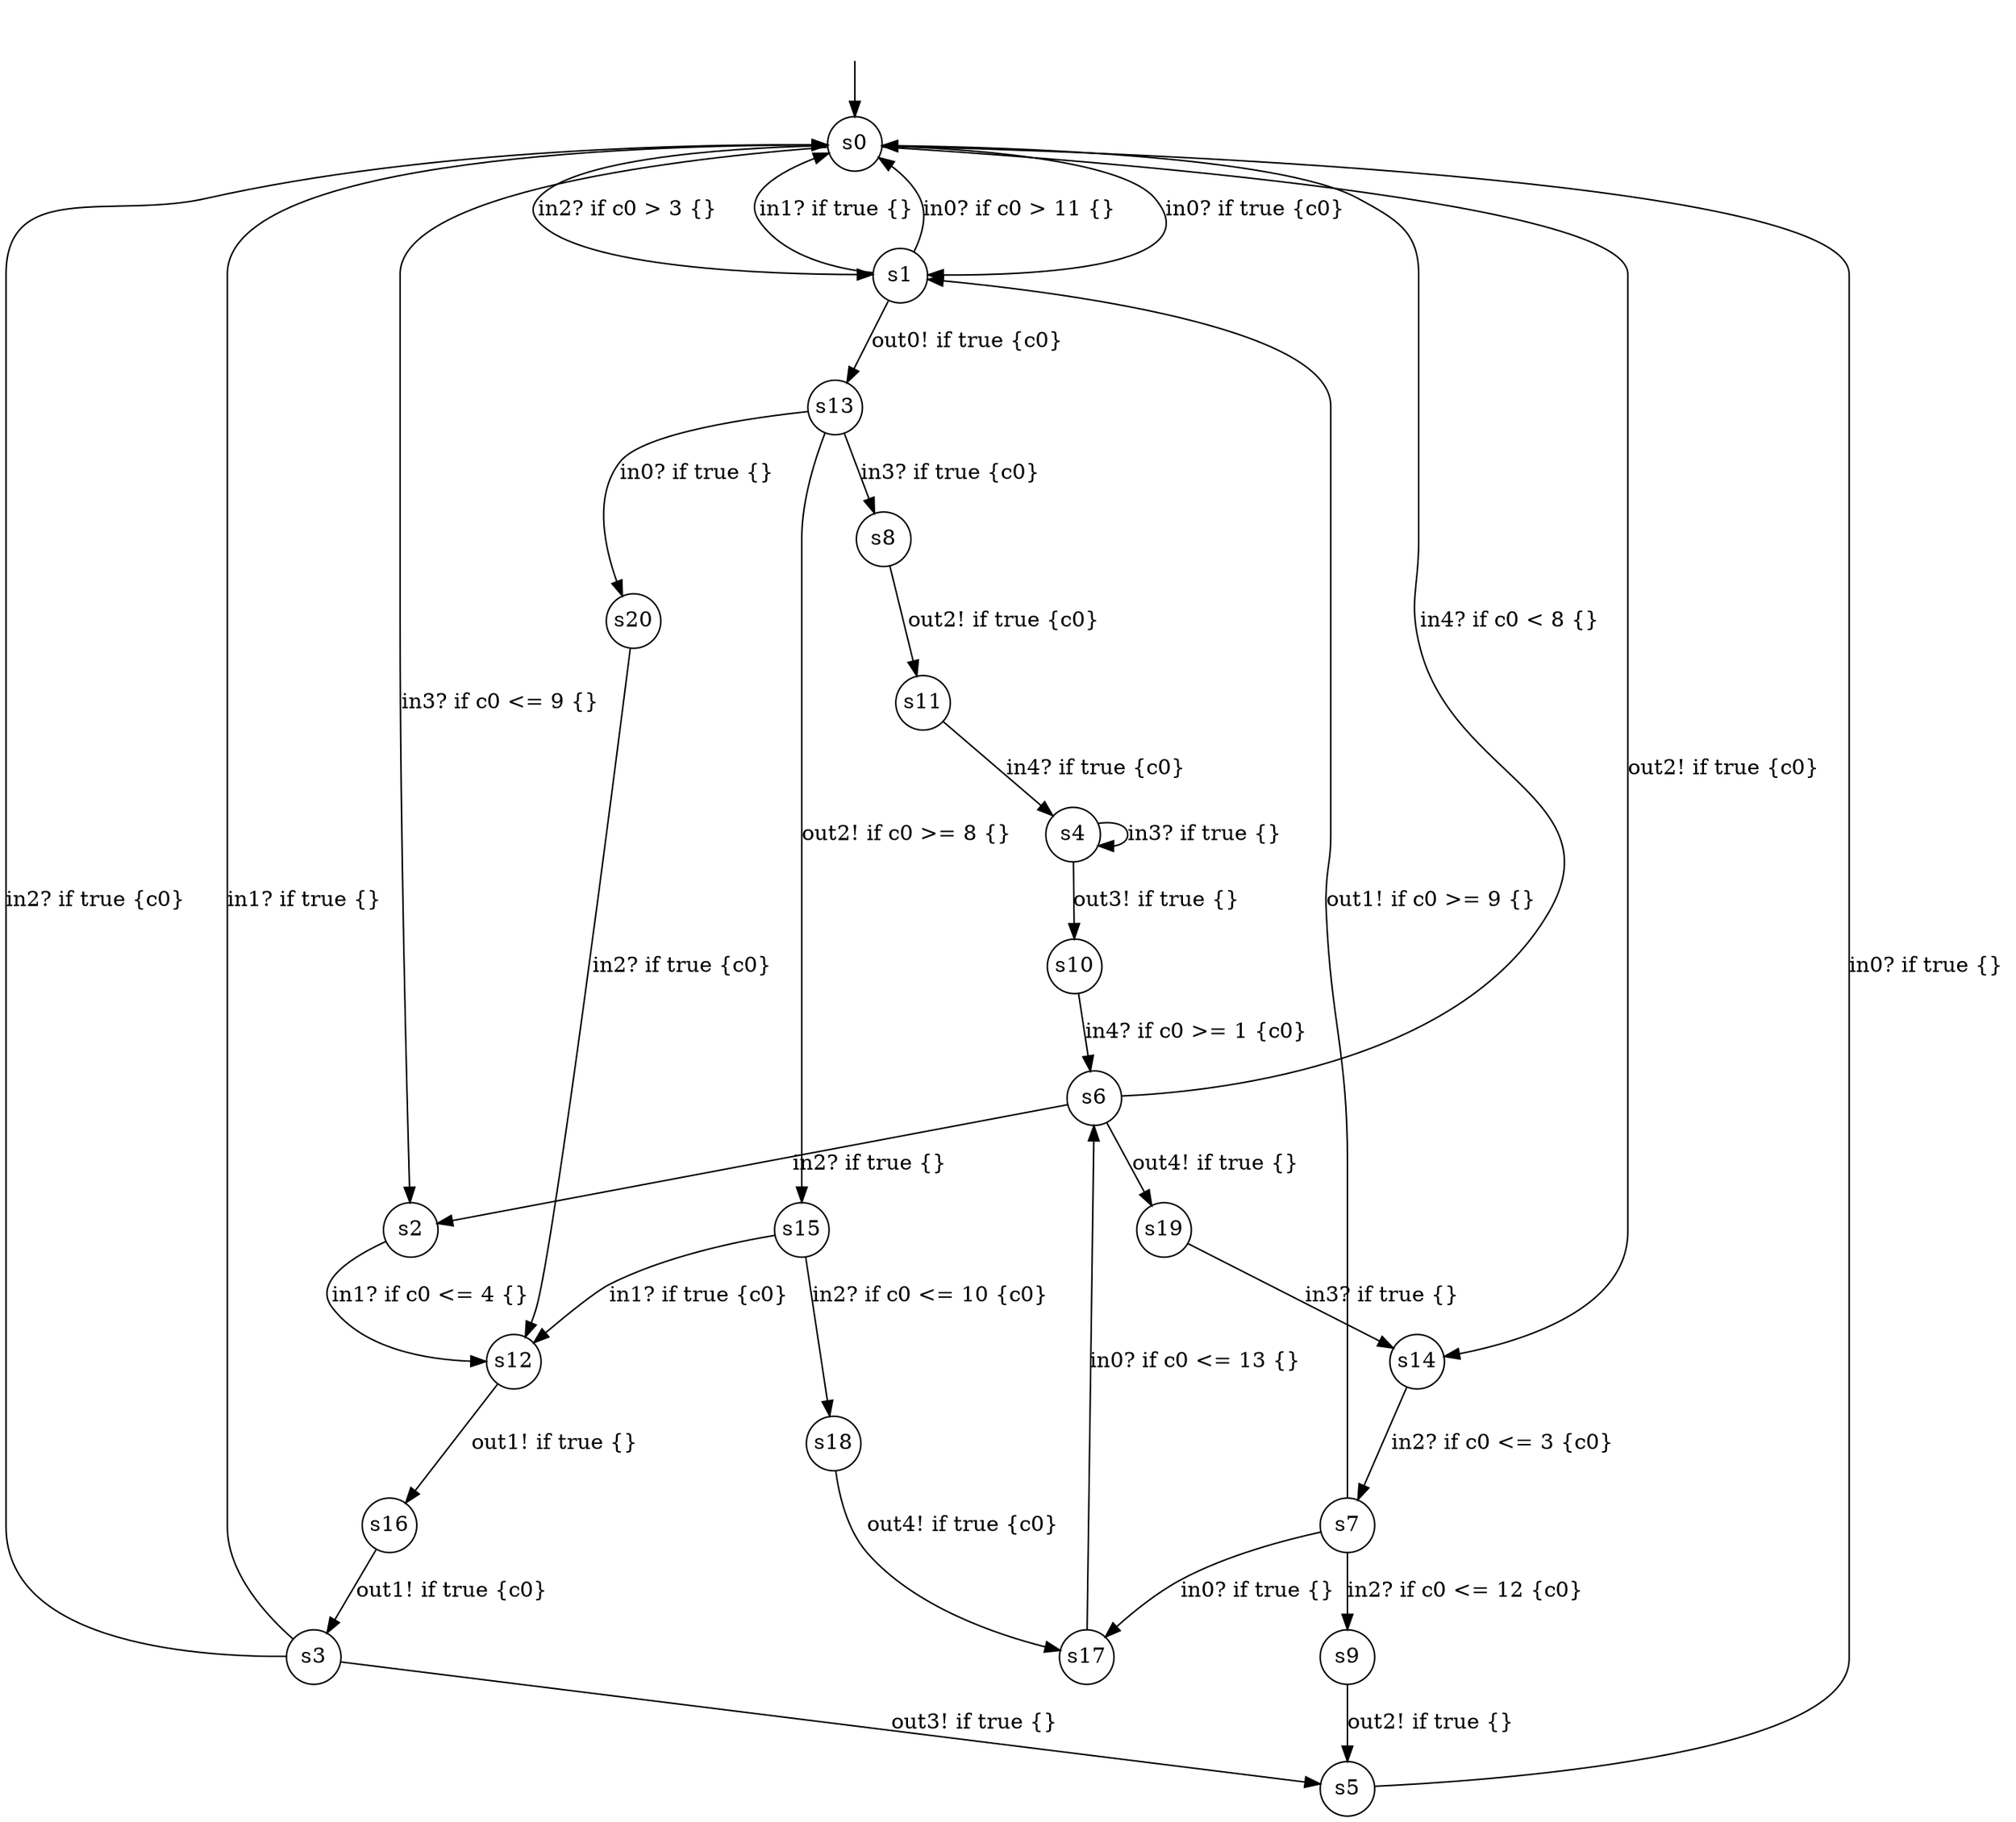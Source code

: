 digraph g {
__start0 [label="" shape="none"];
s0 [shape="circle" margin=0 label="s0"];
s1 [shape="circle" margin=0 label="s1"];
s2 [shape="circle" margin=0 label="s2"];
s3 [shape="circle" margin=0 label="s3"];
s4 [shape="circle" margin=0 label="s4"];
s5 [shape="circle" margin=0 label="s5"];
s6 [shape="circle" margin=0 label="s6"];
s7 [shape="circle" margin=0 label="s7"];
s8 [shape="circle" margin=0 label="s8"];
s9 [shape="circle" margin=0 label="s9"];
s10 [shape="circle" margin=0 label="s10"];
s11 [shape="circle" margin=0 label="s11"];
s12 [shape="circle" margin=0 label="s12"];
s13 [shape="circle" margin=0 label="s13"];
s14 [shape="circle" margin=0 label="s14"];
s15 [shape="circle" margin=0 label="s15"];
s16 [shape="circle" margin=0 label="s16"];
s17 [shape="circle" margin=0 label="s17"];
s18 [shape="circle" margin=0 label="s18"];
s20 [shape="circle" margin=0 label="s20"];
s19 [shape="circle" margin=0 label="s19"];
s0 -> s1 [label="in0? if true {c0} "];
s0 -> s1 [label="in2? if c0 > 3 {} "];
s0 -> s2 [label="in3? if c0 <= 9 {} "];
s0 -> s14 [label="out2! if true {c0} "];
s1 -> s0 [label="in1? if true {} "];
s1 -> s0 [label="in0? if c0 > 11 {} "];
s1 -> s13 [label="out0! if true {c0} "];
s2 -> s12 [label="in1? if c0 <= 4 {} "];
s3 -> s0 [label="in2? if true {c0} "];
s3 -> s0 [label="in1? if true {} "];
s3 -> s5 [label="out3! if true {} "];
s4 -> s4 [label="in3? if true {} "];
s4 -> s10 [label="out3! if true {} "];
s5 -> s0 [label="in0? if true {} "];
s6 -> s2 [label="in2? if true {} "];
s6 -> s0 [label="in4? if c0 < 8 {} "];
s6 -> s19 [label="out4! if true {} "];
s7 -> s9 [label="in2? if c0 <= 12 {c0} "];
s7 -> s17 [label="in0? if true {} "];
s7 -> s1 [label="out1! if c0 >= 9 {} "];
s8 -> s11 [label="out2! if true {c0} "];
s9 -> s5 [label="out2! if true {} "];
s10 -> s6 [label="in4? if c0 >= 1 {c0} "];
s11 -> s4 [label="in4? if true {c0} "];
s12 -> s16 [label="out1! if true {} "];
s13 -> s8 [label="in3? if true {c0} "];
s13 -> s20 [label="in0? if true {} "];
s13 -> s15 [label="out2! if c0 >= 8 {} "];
s14 -> s7 [label="in2? if c0 <= 3 {c0} "];
s15 -> s12 [label="in1? if true {c0} "];
s15 -> s18 [label="in2? if c0 <= 10 {c0} "];
s16 -> s3 [label="out1! if true {c0} "];
s17 -> s6 [label="in0? if c0 <= 13 {} "];
s18 -> s17 [label="out4! if true {c0} "];
s20 -> s12 [label="in2? if true {c0} "];
s19 -> s14 [label="in3? if true {} "];
__start0 -> s0;
}

